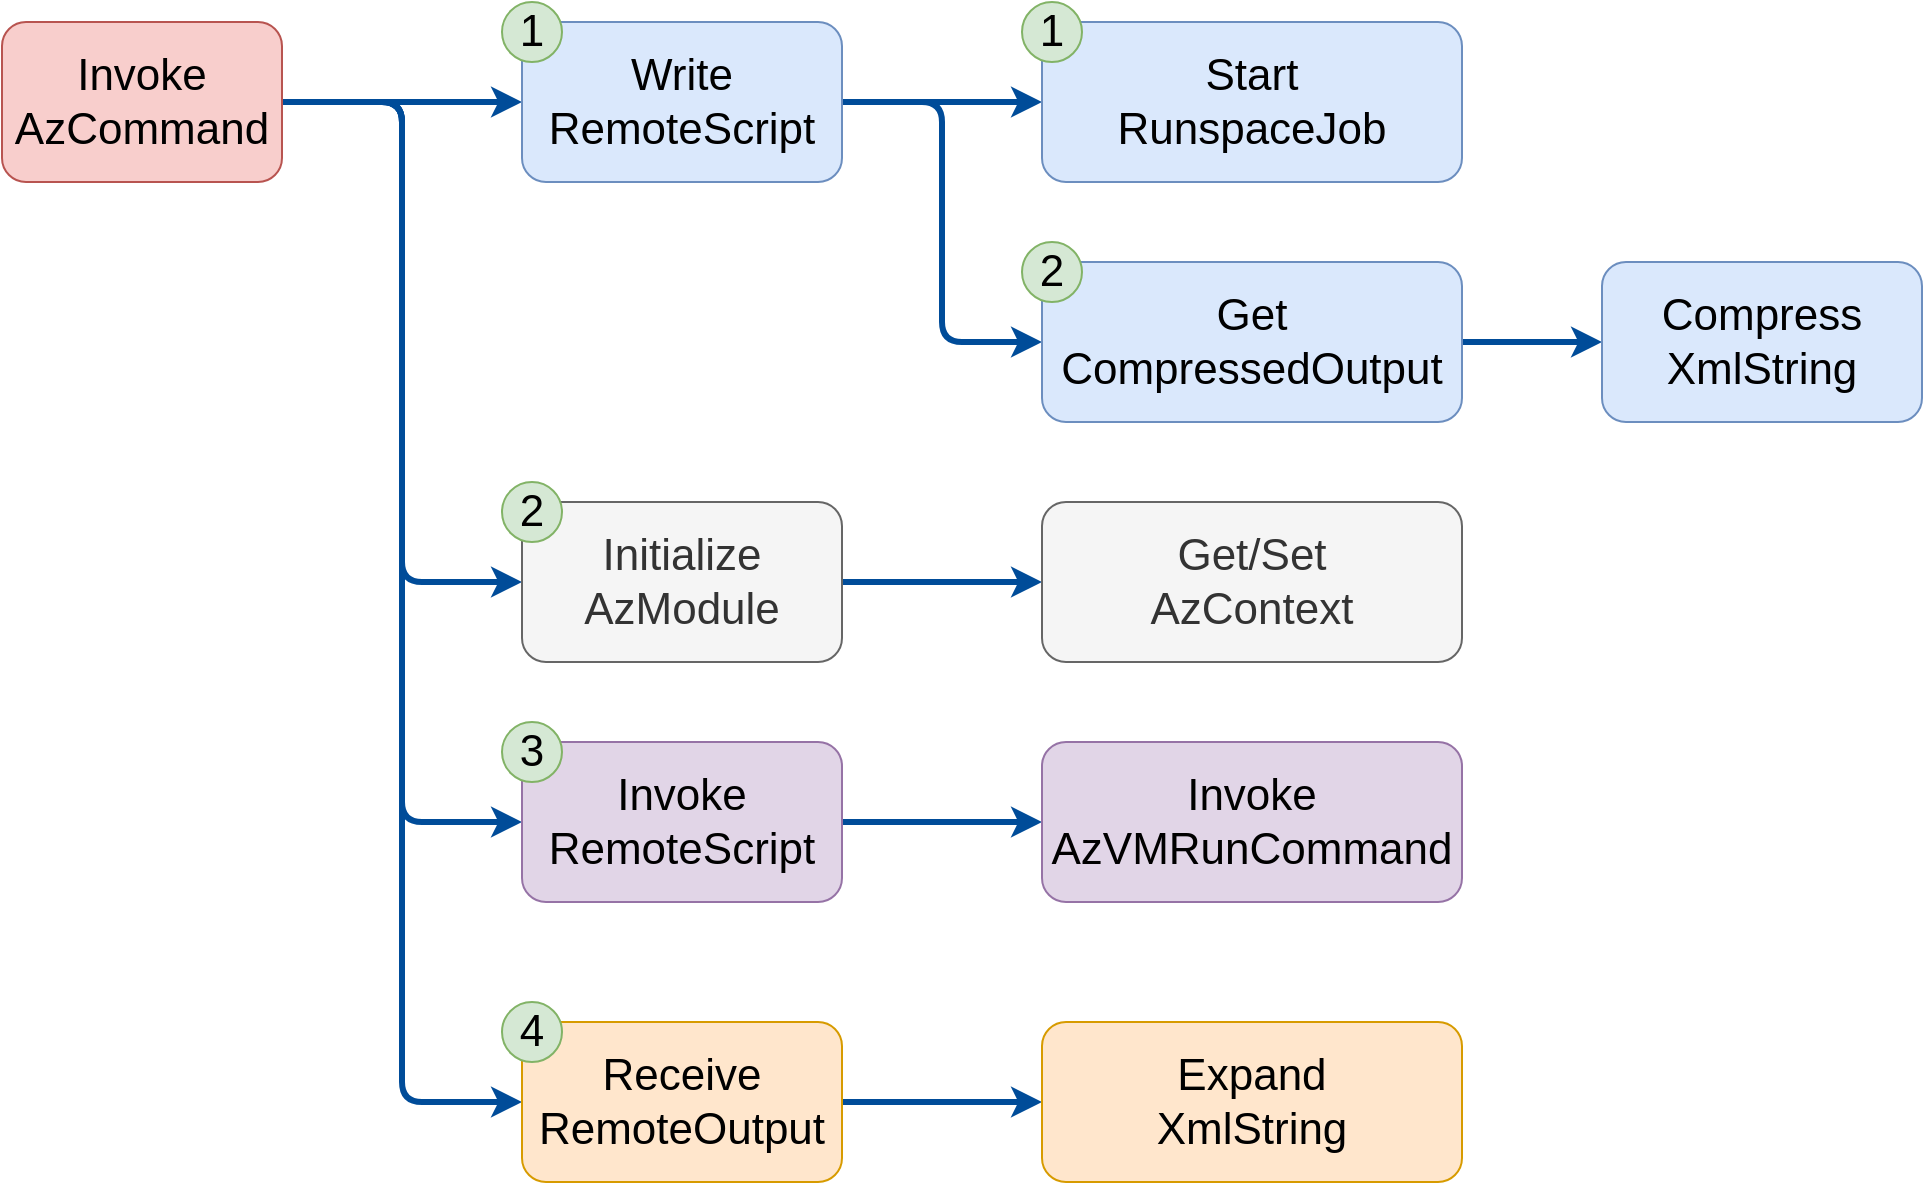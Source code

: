 <mxfile version="21.6.5" type="device">
  <diagram name="Flow" id="raqGKYXKGMsi2gpzmmi7">
    <mxGraphModel dx="1121" dy="795" grid="1" gridSize="10" guides="1" tooltips="1" connect="1" arrows="1" fold="1" page="1" pageScale="1" pageWidth="1100" pageHeight="850" math="0" shadow="0">
      <root>
        <mxCell id="0" />
        <mxCell id="1" parent="0" />
        <mxCell id="e7t6njS4XYZWmjXGl31m-3" style="edgeStyle=orthogonalEdgeStyle;rounded=1;orthogonalLoop=1;jettySize=auto;html=1;fontFamily=Helvetica;fontSize=22;fontColor=default;strokeColor=#004C99;strokeWidth=3;" parent="1" source="e7t6njS4XYZWmjXGl31m-1" target="e7t6njS4XYZWmjXGl31m-2" edge="1">
          <mxGeometry relative="1" as="geometry" />
        </mxCell>
        <mxCell id="e7t6njS4XYZWmjXGl31m-8" style="edgeStyle=orthogonalEdgeStyle;shape=connector;rounded=1;orthogonalLoop=1;jettySize=auto;html=1;entryX=0;entryY=0.5;entryDx=0;entryDy=0;labelBackgroundColor=default;strokeColor=#004C99;strokeWidth=3;fontFamily=Helvetica;fontSize=22;fontColor=default;endArrow=classic;" parent="1" source="e7t6njS4XYZWmjXGl31m-1" target="e7t6njS4XYZWmjXGl31m-6" edge="1">
          <mxGeometry relative="1" as="geometry" />
        </mxCell>
        <mxCell id="e7t6njS4XYZWmjXGl31m-9" style="edgeStyle=orthogonalEdgeStyle;shape=connector;rounded=1;orthogonalLoop=1;jettySize=auto;html=1;entryX=0;entryY=0.5;entryDx=0;entryDy=0;labelBackgroundColor=default;strokeColor=#004C99;strokeWidth=3;fontFamily=Helvetica;fontSize=22;fontColor=default;endArrow=classic;" parent="1" source="e7t6njS4XYZWmjXGl31m-1" target="e7t6njS4XYZWmjXGl31m-7" edge="1">
          <mxGeometry relative="1" as="geometry" />
        </mxCell>
        <mxCell id="_mrY1hBwHzIdx077osYN-2" style="edgeStyle=orthogonalEdgeStyle;shape=connector;rounded=1;orthogonalLoop=1;jettySize=auto;html=1;entryX=0;entryY=0.5;entryDx=0;entryDy=0;labelBackgroundColor=default;strokeColor=#004C99;strokeWidth=3;fontFamily=Helvetica;fontSize=22;fontColor=default;endArrow=classic;" parent="1" source="e7t6njS4XYZWmjXGl31m-1" target="e7t6njS4XYZWmjXGl31m-15" edge="1">
          <mxGeometry relative="1" as="geometry" />
        </mxCell>
        <mxCell id="e7t6njS4XYZWmjXGl31m-1" value="Invoke&lt;br&gt;AzCommand" style="rounded=1;whiteSpace=wrap;html=1;fontSize=22;fillColor=#f8cecc;strokeColor=#b85450;" parent="1" vertex="1">
          <mxGeometry x="70" y="290" width="140" height="80" as="geometry" />
        </mxCell>
        <mxCell id="e7t6njS4XYZWmjXGl31m-5" style="edgeStyle=orthogonalEdgeStyle;shape=connector;rounded=1;orthogonalLoop=1;jettySize=auto;html=1;labelBackgroundColor=default;strokeColor=#004C99;strokeWidth=3;fontFamily=Helvetica;fontSize=22;fontColor=default;endArrow=classic;" parent="1" source="e7t6njS4XYZWmjXGl31m-2" target="e7t6njS4XYZWmjXGl31m-4" edge="1">
          <mxGeometry relative="1" as="geometry" />
        </mxCell>
        <mxCell id="e7t6njS4XYZWmjXGl31m-23" style="edgeStyle=orthogonalEdgeStyle;shape=connector;rounded=1;orthogonalLoop=1;jettySize=auto;html=1;entryX=0;entryY=0.5;entryDx=0;entryDy=0;labelBackgroundColor=default;strokeColor=#004C99;strokeWidth=3;fontFamily=Helvetica;fontSize=22;fontColor=default;endArrow=classic;" parent="1" source="e7t6njS4XYZWmjXGl31m-2" target="e7t6njS4XYZWmjXGl31m-22" edge="1">
          <mxGeometry relative="1" as="geometry" />
        </mxCell>
        <mxCell id="e7t6njS4XYZWmjXGl31m-2" value="Write&lt;br&gt;RemoteScript" style="rounded=1;whiteSpace=wrap;html=1;fontSize=22;fillColor=#dae8fc;strokeColor=#6c8ebf;" parent="1" vertex="1">
          <mxGeometry x="330" y="290" width="160" height="80" as="geometry" />
        </mxCell>
        <mxCell id="e7t6njS4XYZWmjXGl31m-4" value="Start&lt;br&gt;RunspaceJob" style="rounded=1;whiteSpace=wrap;html=1;fontSize=22;fillColor=#dae8fc;strokeColor=#6c8ebf;" parent="1" vertex="1">
          <mxGeometry x="590" y="290" width="210" height="80" as="geometry" />
        </mxCell>
        <mxCell id="e7t6njS4XYZWmjXGl31m-30" style="edgeStyle=orthogonalEdgeStyle;shape=connector;rounded=1;orthogonalLoop=1;jettySize=auto;html=1;labelBackgroundColor=default;strokeColor=#004C99;strokeWidth=3;fontFamily=Helvetica;fontSize=22;fontColor=default;endArrow=classic;" parent="1" source="e7t6njS4XYZWmjXGl31m-6" target="e7t6njS4XYZWmjXGl31m-29" edge="1">
          <mxGeometry relative="1" as="geometry" />
        </mxCell>
        <mxCell id="e7t6njS4XYZWmjXGl31m-6" value="Initialize&lt;br&gt;AzModule" style="rounded=1;whiteSpace=wrap;html=1;fontSize=22;fillColor=#f5f5f5;strokeColor=#666666;fontColor=#333333;" parent="1" vertex="1">
          <mxGeometry x="330" y="530" width="160" height="80" as="geometry" />
        </mxCell>
        <mxCell id="e7t6njS4XYZWmjXGl31m-14" style="edgeStyle=orthogonalEdgeStyle;shape=connector;rounded=1;orthogonalLoop=1;jettySize=auto;html=1;labelBackgroundColor=default;strokeColor=#004C99;strokeWidth=3;fontFamily=Helvetica;fontSize=22;fontColor=default;endArrow=classic;" parent="1" source="e7t6njS4XYZWmjXGl31m-7" target="e7t6njS4XYZWmjXGl31m-13" edge="1">
          <mxGeometry relative="1" as="geometry" />
        </mxCell>
        <mxCell id="e7t6njS4XYZWmjXGl31m-7" value="Invoke&lt;br&gt;RemoteScript" style="rounded=1;whiteSpace=wrap;html=1;fontSize=22;fillColor=#e1d5e7;strokeColor=#9673a6;" parent="1" vertex="1">
          <mxGeometry x="330" y="650" width="160" height="80" as="geometry" />
        </mxCell>
        <mxCell id="e7t6njS4XYZWmjXGl31m-10" value="1" style="ellipse;whiteSpace=wrap;html=1;aspect=fixed;rounded=1;strokeColor=#82b366;fontFamily=Helvetica;fontSize=22;fillColor=#d5e8d4;" parent="1" vertex="1">
          <mxGeometry x="320" y="280" width="30" height="30" as="geometry" />
        </mxCell>
        <mxCell id="e7t6njS4XYZWmjXGl31m-11" value="2" style="ellipse;whiteSpace=wrap;html=1;aspect=fixed;rounded=1;strokeColor=#82b366;fontFamily=Helvetica;fontSize=22;fillColor=#d5e8d4;" parent="1" vertex="1">
          <mxGeometry x="320" y="520" width="30" height="30" as="geometry" />
        </mxCell>
        <mxCell id="e7t6njS4XYZWmjXGl31m-12" value="3" style="ellipse;whiteSpace=wrap;html=1;aspect=fixed;rounded=1;strokeColor=#82b366;fontFamily=Helvetica;fontSize=22;fillColor=#d5e8d4;" parent="1" vertex="1">
          <mxGeometry x="320" y="640" width="30" height="30" as="geometry" />
        </mxCell>
        <mxCell id="e7t6njS4XYZWmjXGl31m-13" value="Invoke&lt;br&gt;AzVMRunCommand" style="rounded=1;whiteSpace=wrap;html=1;fontSize=22;fillColor=#e1d5e7;strokeColor=#9673a6;" parent="1" vertex="1">
          <mxGeometry x="590" y="650" width="210" height="80" as="geometry" />
        </mxCell>
        <mxCell id="e7t6njS4XYZWmjXGl31m-20" style="edgeStyle=orthogonalEdgeStyle;shape=connector;rounded=1;orthogonalLoop=1;jettySize=auto;html=1;labelBackgroundColor=default;strokeColor=#004C99;strokeWidth=3;fontFamily=Helvetica;fontSize=22;fontColor=default;endArrow=classic;" parent="1" source="e7t6njS4XYZWmjXGl31m-15" target="e7t6njS4XYZWmjXGl31m-19" edge="1">
          <mxGeometry relative="1" as="geometry" />
        </mxCell>
        <mxCell id="e7t6njS4XYZWmjXGl31m-15" value="Receive&lt;br&gt;RemoteOutput" style="rounded=1;whiteSpace=wrap;html=1;fontSize=22;fillColor=#ffe6cc;strokeColor=#d79b00;" parent="1" vertex="1">
          <mxGeometry x="330" y="790" width="160" height="80" as="geometry" />
        </mxCell>
        <mxCell id="e7t6njS4XYZWmjXGl31m-19" value="Expand&lt;br&gt;XmlString" style="rounded=1;whiteSpace=wrap;html=1;fontSize=22;fillColor=#ffe6cc;strokeColor=#d79b00;" parent="1" vertex="1">
          <mxGeometry x="590" y="790" width="210" height="80" as="geometry" />
        </mxCell>
        <mxCell id="e7t6njS4XYZWmjXGl31m-27" style="edgeStyle=orthogonalEdgeStyle;shape=connector;rounded=1;orthogonalLoop=1;jettySize=auto;html=1;labelBackgroundColor=default;strokeColor=#004C99;strokeWidth=3;fontFamily=Helvetica;fontSize=22;fontColor=default;endArrow=classic;" parent="1" source="e7t6njS4XYZWmjXGl31m-22" target="e7t6njS4XYZWmjXGl31m-26" edge="1">
          <mxGeometry relative="1" as="geometry" />
        </mxCell>
        <mxCell id="e7t6njS4XYZWmjXGl31m-22" value="Get&lt;br&gt;CompressedOutput" style="rounded=1;whiteSpace=wrap;html=1;fontSize=22;fillColor=#dae8fc;strokeColor=#6c8ebf;" parent="1" vertex="1">
          <mxGeometry x="590" y="410" width="210" height="80" as="geometry" />
        </mxCell>
        <mxCell id="e7t6njS4XYZWmjXGl31m-24" value="1" style="ellipse;whiteSpace=wrap;html=1;aspect=fixed;rounded=1;strokeColor=#82b366;fontFamily=Helvetica;fontSize=22;fillColor=#d5e8d4;" parent="1" vertex="1">
          <mxGeometry x="580" y="280" width="30" height="30" as="geometry" />
        </mxCell>
        <mxCell id="e7t6njS4XYZWmjXGl31m-25" value="2" style="ellipse;whiteSpace=wrap;html=1;aspect=fixed;rounded=1;strokeColor=#82b366;fontFamily=Helvetica;fontSize=22;fillColor=#d5e8d4;" parent="1" vertex="1">
          <mxGeometry x="580" y="400" width="30" height="30" as="geometry" />
        </mxCell>
        <mxCell id="e7t6njS4XYZWmjXGl31m-26" value="Compress&lt;br&gt;XmlString" style="rounded=1;whiteSpace=wrap;html=1;fontSize=22;fillColor=#dae8fc;strokeColor=#6c8ebf;" parent="1" vertex="1">
          <mxGeometry x="870" y="410" width="160" height="80" as="geometry" />
        </mxCell>
        <mxCell id="e7t6njS4XYZWmjXGl31m-29" value="Get/Set&lt;br&gt;AzContext" style="rounded=1;whiteSpace=wrap;html=1;fontSize=22;fillColor=#f5f5f5;strokeColor=#666666;fontColor=#333333;" parent="1" vertex="1">
          <mxGeometry x="590" y="530" width="210" height="80" as="geometry" />
        </mxCell>
        <mxCell id="_mrY1hBwHzIdx077osYN-3" value="4" style="ellipse;whiteSpace=wrap;html=1;aspect=fixed;rounded=1;strokeColor=#82b366;fontFamily=Helvetica;fontSize=22;fillColor=#d5e8d4;" parent="1" vertex="1">
          <mxGeometry x="320" y="780" width="30" height="30" as="geometry" />
        </mxCell>
      </root>
    </mxGraphModel>
  </diagram>
</mxfile>
